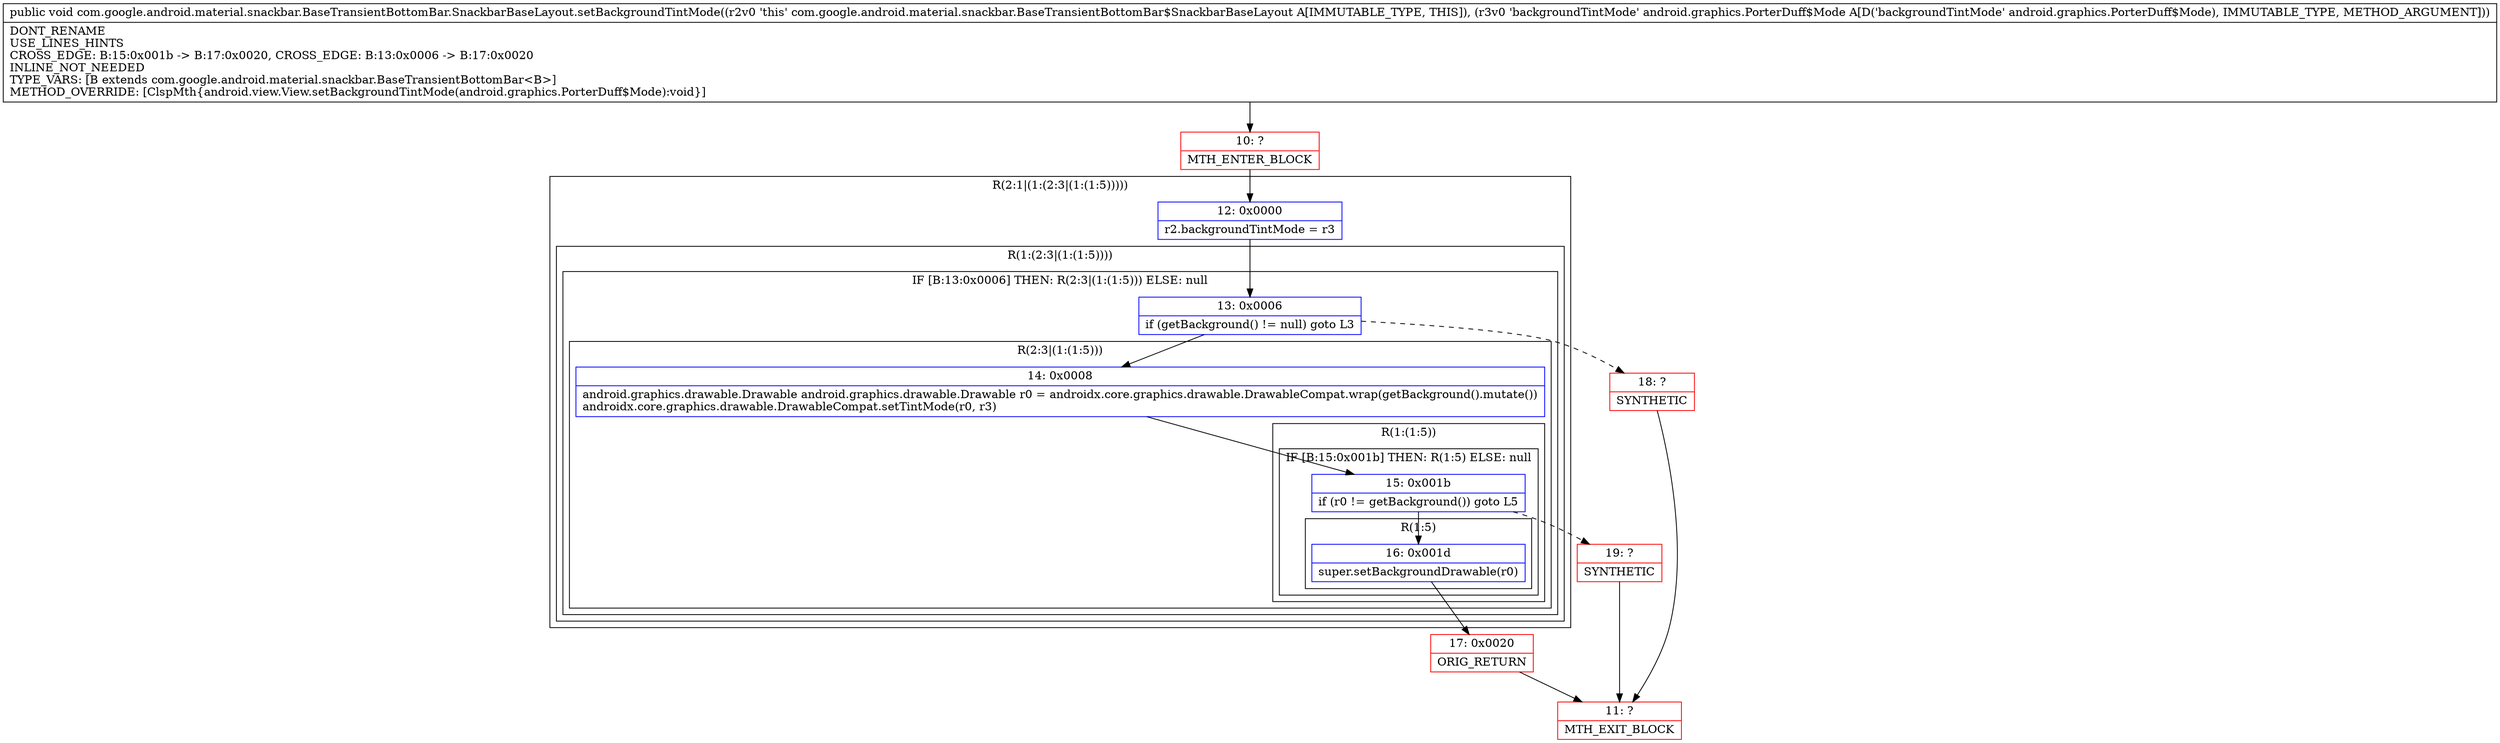 digraph "CFG forcom.google.android.material.snackbar.BaseTransientBottomBar.SnackbarBaseLayout.setBackgroundTintMode(Landroid\/graphics\/PorterDuff$Mode;)V" {
subgraph cluster_Region_346403068 {
label = "R(2:1|(1:(2:3|(1:(1:5)))))";
node [shape=record,color=blue];
Node_12 [shape=record,label="{12\:\ 0x0000|r2.backgroundTintMode = r3\l}"];
subgraph cluster_Region_1592412973 {
label = "R(1:(2:3|(1:(1:5))))";
node [shape=record,color=blue];
subgraph cluster_IfRegion_1542391508 {
label = "IF [B:13:0x0006] THEN: R(2:3|(1:(1:5))) ELSE: null";
node [shape=record,color=blue];
Node_13 [shape=record,label="{13\:\ 0x0006|if (getBackground() != null) goto L3\l}"];
subgraph cluster_Region_878505930 {
label = "R(2:3|(1:(1:5)))";
node [shape=record,color=blue];
Node_14 [shape=record,label="{14\:\ 0x0008|android.graphics.drawable.Drawable android.graphics.drawable.Drawable r0 = androidx.core.graphics.drawable.DrawableCompat.wrap(getBackground().mutate())\landroidx.core.graphics.drawable.DrawableCompat.setTintMode(r0, r3)\l}"];
subgraph cluster_Region_981459314 {
label = "R(1:(1:5))";
node [shape=record,color=blue];
subgraph cluster_IfRegion_177601138 {
label = "IF [B:15:0x001b] THEN: R(1:5) ELSE: null";
node [shape=record,color=blue];
Node_15 [shape=record,label="{15\:\ 0x001b|if (r0 != getBackground()) goto L5\l}"];
subgraph cluster_Region_1933905115 {
label = "R(1:5)";
node [shape=record,color=blue];
Node_16 [shape=record,label="{16\:\ 0x001d|super.setBackgroundDrawable(r0)\l}"];
}
}
}
}
}
}
}
Node_10 [shape=record,color=red,label="{10\:\ ?|MTH_ENTER_BLOCK\l}"];
Node_17 [shape=record,color=red,label="{17\:\ 0x0020|ORIG_RETURN\l}"];
Node_11 [shape=record,color=red,label="{11\:\ ?|MTH_EXIT_BLOCK\l}"];
Node_19 [shape=record,color=red,label="{19\:\ ?|SYNTHETIC\l}"];
Node_18 [shape=record,color=red,label="{18\:\ ?|SYNTHETIC\l}"];
MethodNode[shape=record,label="{public void com.google.android.material.snackbar.BaseTransientBottomBar.SnackbarBaseLayout.setBackgroundTintMode((r2v0 'this' com.google.android.material.snackbar.BaseTransientBottomBar$SnackbarBaseLayout A[IMMUTABLE_TYPE, THIS]), (r3v0 'backgroundTintMode' android.graphics.PorterDuff$Mode A[D('backgroundTintMode' android.graphics.PorterDuff$Mode), IMMUTABLE_TYPE, METHOD_ARGUMENT]))  | DONT_RENAME\lUSE_LINES_HINTS\lCROSS_EDGE: B:15:0x001b \-\> B:17:0x0020, CROSS_EDGE: B:13:0x0006 \-\> B:17:0x0020\lINLINE_NOT_NEEDED\lTYPE_VARS: [B extends com.google.android.material.snackbar.BaseTransientBottomBar\<B\>]\lMETHOD_OVERRIDE: [ClspMth\{android.view.View.setBackgroundTintMode(android.graphics.PorterDuff$Mode):void\}]\l}"];
MethodNode -> Node_10;Node_12 -> Node_13;
Node_13 -> Node_14;
Node_13 -> Node_18[style=dashed];
Node_14 -> Node_15;
Node_15 -> Node_16;
Node_15 -> Node_19[style=dashed];
Node_16 -> Node_17;
Node_10 -> Node_12;
Node_17 -> Node_11;
Node_19 -> Node_11;
Node_18 -> Node_11;
}

